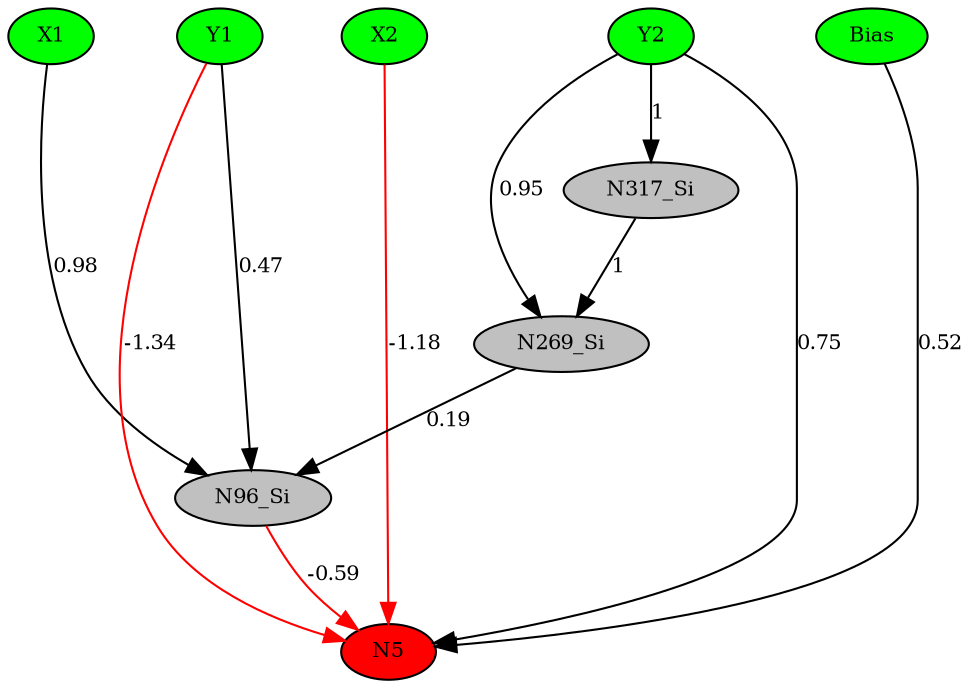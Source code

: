 digraph g { 
N0 [shape=ellipse, label=Bias,fontsize=10,height=0.1,width=0.1,style=filled,fillcolor=green]
N1[shape=ellipse label=X1,fontsize=10,height=0.1,width=0.1,style=filled,fillcolor=green]
N2[shape=ellipse label=Y1,fontsize=10,height=0.1,width=0.1,style=filled,fillcolor=green]
N3[shape=ellipse label=X2,fontsize=10,height=0.1,width=0.1,style=filled,fillcolor=green]
N4[shape=ellipse label=Y2,fontsize=10,height=0.1,width=0.1,style=filled,fillcolor=green]
N5[shape=ellipse,fontsize = 10, height = 0.1, width = 0.1, style = filled, fillcolor = red]
N96[shape=ellipse, label=N96_Si,fontsize=10,height=0.1,width=0.1,style=filled,fillcolor=gray]
N269[shape=ellipse, label=N269_Si,fontsize=10,height=0.1,width=0.1,style=filled,fillcolor=gray]
N317[shape=ellipse, label=N317_Si,fontsize=10,height=0.1,width=0.1,style=filled,fillcolor=gray]
N0 -> N5 [color=black] [ label=0.52,fontsize=10]
N2 -> N5 [color=red] [arrowType=inv][ label=-1.34,fontsize=10]
N3 -> N5 [color=red] [arrowType=inv][ label=-1.18,fontsize=10]
N4 -> N5 [color=black] [ label=0.75,fontsize=10]
N1 -> N96 [color=black] [ label=0.98,fontsize=10]
N96 -> N5 [color=red] [arrowType=inv][ label=-0.59,fontsize=10]
N4 -> N269 [color=black] [ label=0.95,fontsize=10]
N269 -> N96 [color=black] [ label=0.19,fontsize=10]
N2 -> N96 [color=black] [ label=0.47,fontsize=10]
N4 -> N317 [color=black] [ label=1,fontsize=10]
N317 -> N269 [color=black] [ label=1,fontsize=10]
 { rank=same; 
N5
 } 
 { rank=same; 
N1 ->N2 ->N3 ->N4 ->N0 [style=invis]
 } 
}
